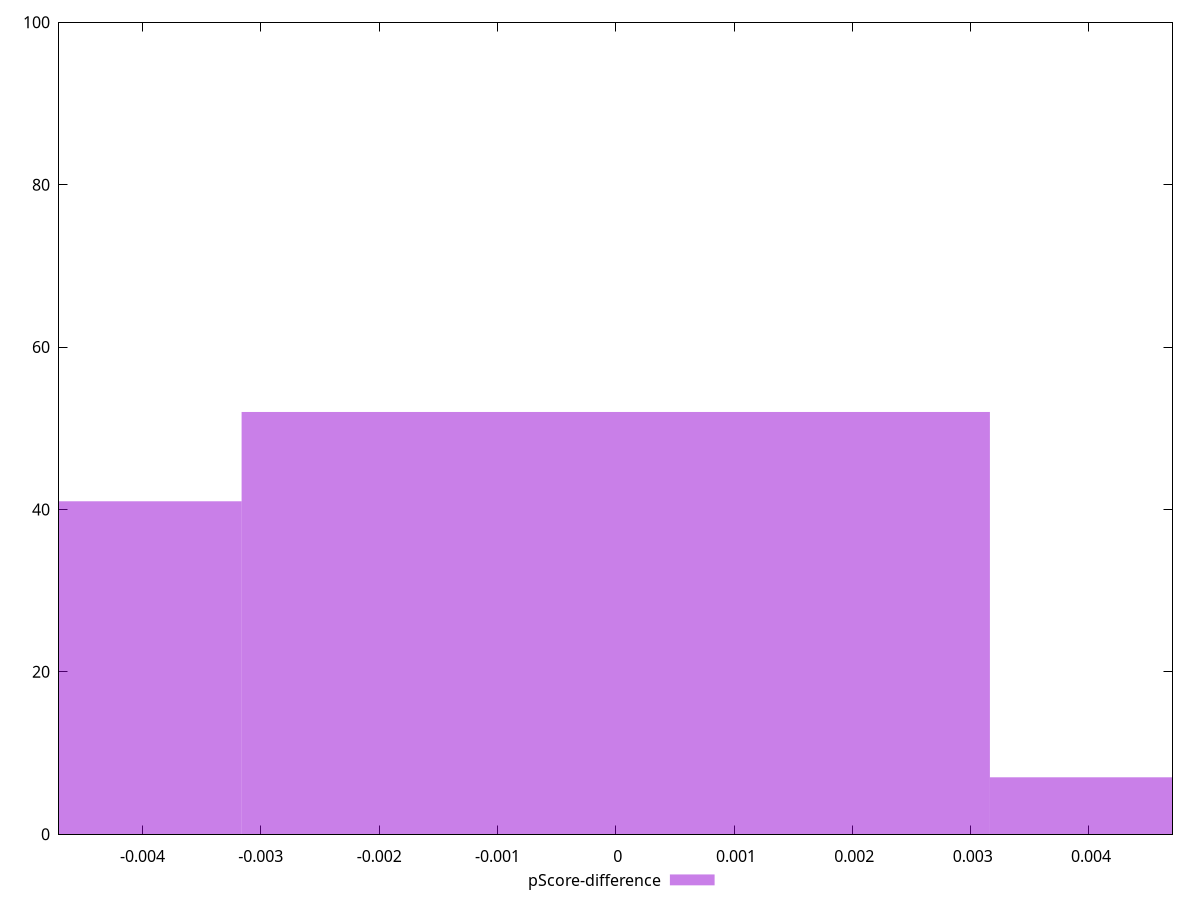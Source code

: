 reset

$pScoreDifference <<EOF
0 52
0.006325038387683349 7
-0.006325038387683349 41
EOF

set key outside below
set boxwidth 0.006325038387683349
set xrange [-0.0047058823529412125:0.004705882352941171]
set yrange [0:100]
set trange [0:100]
set style fill transparent solid 0.5 noborder
set terminal svg size 640, 490 enhanced background rgb 'white'
set output "reports/report_00028_2021-02-24T12-49-42.674Z/unused-javascript/samples/music/pScore-difference/histogram.svg"

plot $pScoreDifference title "pScore-difference" with boxes

reset
